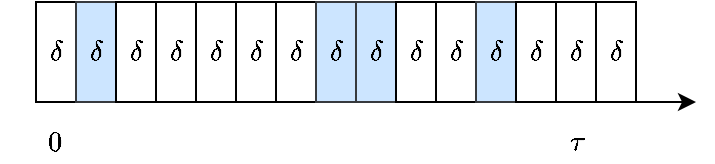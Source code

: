 <mxfile version="15.8.5" type="github"><diagram id="iEzzkHIFBq4RX5o82Q1G" name="Page-1"><mxGraphModel dx="499" dy="393" grid="1" gridSize="10" guides="1" tooltips="1" connect="1" arrows="1" fold="1" page="1" pageScale="1" pageWidth="583" pageHeight="413" math="1" shadow="0"><root><mxCell id="0"/><mxCell id="1" parent="0"/><mxCell id="LGU2x4OwpI3OhZKHZfET-1" value="" style="endArrow=classic;html=1;rounded=0;" edge="1" parent="1"><mxGeometry width="50" height="50" relative="1" as="geometry"><mxPoint x="120" y="280" as="sourcePoint"/><mxPoint x="450" y="280" as="targetPoint"/></mxGeometry></mxCell><mxCell id="LGU2x4OwpI3OhZKHZfET-2" value="$$\delta$$" style="rounded=0;whiteSpace=wrap;html=1;" vertex="1" parent="1"><mxGeometry x="120" y="230" width="20" height="50" as="geometry"/></mxCell><mxCell id="LGU2x4OwpI3OhZKHZfET-3" value="$$0$$" style="text;html=1;strokeColor=none;fillColor=none;align=center;verticalAlign=middle;whiteSpace=wrap;rounded=0;" vertex="1" parent="1"><mxGeometry x="120" y="290" width="20" height="20" as="geometry"/></mxCell><mxCell id="LGU2x4OwpI3OhZKHZfET-4" value="$$\tau$$" style="text;html=1;align=center;verticalAlign=middle;resizable=0;points=[];autosize=1;strokeColor=none;fillColor=none;" vertex="1" parent="1"><mxGeometry x="360" y="290" width="60" height="20" as="geometry"/></mxCell><mxCell id="LGU2x4OwpI3OhZKHZfET-5" value="$$\delta$$" style="rounded=0;whiteSpace=wrap;html=1;fillColor=#cce5ff;strokeColor=#36393d;" vertex="1" parent="1"><mxGeometry x="140" y="230" width="20" height="50" as="geometry"/></mxCell><mxCell id="LGU2x4OwpI3OhZKHZfET-6" value="$$\delta$$" style="rounded=0;whiteSpace=wrap;html=1;" vertex="1" parent="1"><mxGeometry x="160" y="230" width="20" height="50" as="geometry"/></mxCell><mxCell id="LGU2x4OwpI3OhZKHZfET-7" value="$$\delta$$" style="rounded=0;whiteSpace=wrap;html=1;" vertex="1" parent="1"><mxGeometry x="180" y="230" width="20" height="50" as="geometry"/></mxCell><mxCell id="LGU2x4OwpI3OhZKHZfET-8" value="$$\delta$$" style="rounded=0;whiteSpace=wrap;html=1;" vertex="1" parent="1"><mxGeometry x="200" y="230" width="20" height="50" as="geometry"/></mxCell><mxCell id="LGU2x4OwpI3OhZKHZfET-9" value="$$\delta$$" style="rounded=0;whiteSpace=wrap;html=1;" vertex="1" parent="1"><mxGeometry x="220" y="230" width="20" height="50" as="geometry"/></mxCell><mxCell id="LGU2x4OwpI3OhZKHZfET-10" value="$$\delta$$" style="rounded=0;whiteSpace=wrap;html=1;" vertex="1" parent="1"><mxGeometry x="240" y="230" width="20" height="50" as="geometry"/></mxCell><mxCell id="LGU2x4OwpI3OhZKHZfET-11" value="$$\delta$$" style="rounded=0;whiteSpace=wrap;html=1;fillColor=#cce5ff;strokeColor=#36393d;" vertex="1" parent="1"><mxGeometry x="260" y="230" width="20" height="50" as="geometry"/></mxCell><mxCell id="LGU2x4OwpI3OhZKHZfET-12" value="$$\delta$$" style="rounded=0;whiteSpace=wrap;html=1;fillColor=#cce5ff;strokeColor=#36393d;" vertex="1" parent="1"><mxGeometry x="280" y="230" width="20" height="50" as="geometry"/></mxCell><mxCell id="LGU2x4OwpI3OhZKHZfET-13" value="$$\delta$$" style="rounded=0;whiteSpace=wrap;html=1;" vertex="1" parent="1"><mxGeometry x="300" y="230" width="20" height="50" as="geometry"/></mxCell><mxCell id="LGU2x4OwpI3OhZKHZfET-14" value="$$\delta$$" style="rounded=0;whiteSpace=wrap;html=1;" vertex="1" parent="1"><mxGeometry x="320" y="230" width="20" height="50" as="geometry"/></mxCell><mxCell id="LGU2x4OwpI3OhZKHZfET-15" value="$$\delta$$" style="rounded=0;whiteSpace=wrap;html=1;fillColor=#cce5ff;strokeColor=#36393d;" vertex="1" parent="1"><mxGeometry x="340" y="230" width="20" height="50" as="geometry"/></mxCell><mxCell id="LGU2x4OwpI3OhZKHZfET-16" value="$$\delta$$" style="rounded=0;whiteSpace=wrap;html=1;" vertex="1" parent="1"><mxGeometry x="360" y="230" width="20" height="50" as="geometry"/></mxCell><mxCell id="LGU2x4OwpI3OhZKHZfET-17" value="$$\delta$$" style="rounded=0;whiteSpace=wrap;html=1;" vertex="1" parent="1"><mxGeometry x="380" y="230" width="20" height="50" as="geometry"/></mxCell><mxCell id="LGU2x4OwpI3OhZKHZfET-18" value="$$\delta$$" style="rounded=0;whiteSpace=wrap;html=1;" vertex="1" parent="1"><mxGeometry x="400" y="230" width="20" height="50" as="geometry"/></mxCell></root></mxGraphModel></diagram></mxfile>